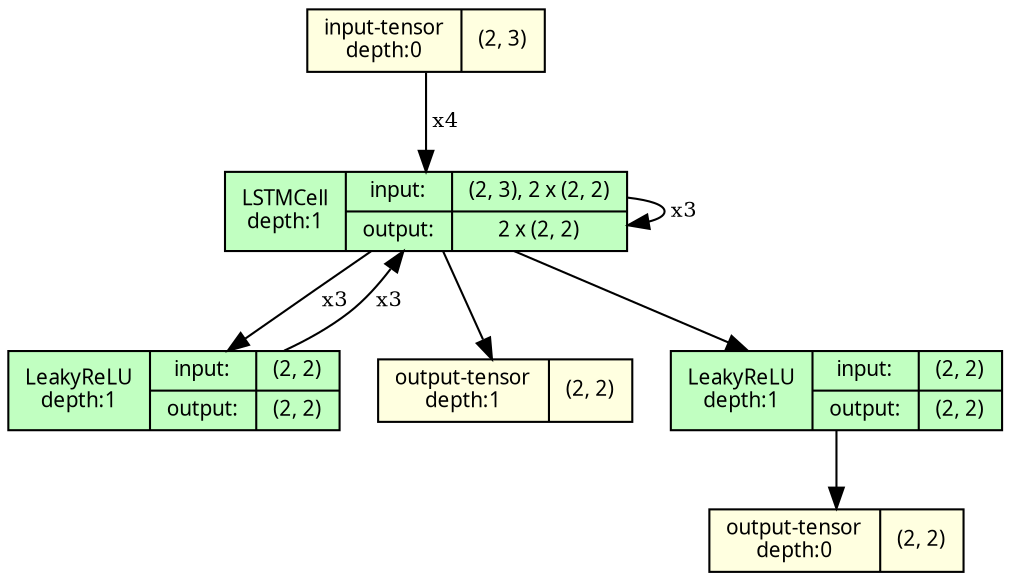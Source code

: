 strict digraph RecursiveNet {
	graph [ordering=in size="12.0,12.0"]
	node [align=left fontname="Linux libertine" fontsize=10 height=0.2 ranksep=0.1 shape=record style=filled]
	edge [fontsize=10]
	0 [label="input-tensor&#92;ndepth:0|(2, 3)" fillcolor=lightyellow]
	0 [label="input-tensor&#92;ndepth:0|(2, 3)" fillcolor=lightyellow]
	1 [label="LSTMCell&#92;ndepth:1|{input:|output:}|{(2, 3), 2 x (2, 2)|2 x (2, 2)}" fillcolor=darkseagreen1]
	2 [label="LeakyReLU&#92;ndepth:1|{input:|output:}|{(2, 2)|(2, 2)}" fillcolor=darkseagreen1]
	1 [label="LSTMCell&#92;ndepth:1|{input:|output:}|{(2, 3), 2 x (2, 2)|2 x (2, 2)}" fillcolor=darkseagreen1]
	2 [label="LeakyReLU&#92;ndepth:1|{input:|output:}|{(2, 2)|(2, 2)}" fillcolor=darkseagreen1]
	1 [label="LSTMCell&#92;ndepth:1|{input:|output:}|{(2, 3), 2 x (2, 2)|2 x (2, 2)}" fillcolor=darkseagreen1]
	2 [label="LeakyReLU&#92;ndepth:1|{input:|output:}|{(2, 2)|(2, 2)}" fillcolor=darkseagreen1]
	1 [label="LSTMCell&#92;ndepth:1|{input:|output:}|{(2, 3), 2 x (2, 2)|2 x (2, 2)}" fillcolor=darkseagreen1]
	3 [label="output-tensor&#92;ndepth:1|(2, 2)" fillcolor=lightyellow]
	4 [label="LeakyReLU&#92;ndepth:1|{input:|output:}|{(2, 2)|(2, 2)}" fillcolor=darkseagreen1]
	5 [label="output-tensor&#92;ndepth:0|(2, 2)" fillcolor=lightyellow]
	0 -> 1
	0 -> 1 [label=" x2"]
	0 -> 1 [label=" x3"]
	0 -> 1 [label=" x4"]
	1 -> 2
	1 -> 1
	2 -> 1
	1 -> 2 [label=" x2"]
	1 -> 1 [label=" x2"]
	2 -> 1 [label=" x2"]
	1 -> 2 [label=" x3"]
	1 -> 1 [label=" x3"]
	2 -> 1 [label=" x3"]
	1 -> 4
	1 -> 3
	4 -> 5
}
strict digraph RecursiveNet {
	graph [ordering=in size="12.0,12.0"]
	node [align=left fontname="Linux libertine" fontsize=10 height=0.2 ranksep=0.1 shape=record style=filled]
	edge [fontsize=10]
	0 [label="input-tensor&#92;ndepth:0|(2, 3)" fillcolor=lightyellow]
	0 [label="input-tensor&#92;ndepth:0|(2, 3)" fillcolor=lightyellow]
	1 [label="LSTMCell&#92;ndepth:1|{input:|output:}|{(2, 3), 2 x (2, 2)|2 x (2, 2)}" fillcolor=darkseagreen1]
	2 [label="LeakyReLU&#92;ndepth:1|{input:|output:}|{(2, 2)|(2, 2)}" fillcolor=darkseagreen1]
	3 [label="LSTMCell&#92;ndepth:1|{input:|output:}|{(2, 3), 2 x (2, 2)|2 x (2, 2)}" fillcolor=darkseagreen1]
	4 [label="LeakyReLU&#92;ndepth:1|{input:|output:}|{(2, 2)|(2, 2)}" fillcolor=darkseagreen1]
	5 [label="LSTMCell&#92;ndepth:1|{input:|output:}|{(2, 3), 2 x (2, 2)|2 x (2, 2)}" fillcolor=darkseagreen1]
	6 [label="LeakyReLU&#92;ndepth:1|{input:|output:}|{(2, 2)|(2, 2)}" fillcolor=darkseagreen1]
	7 [label="LSTMCell&#92;ndepth:1|{input:|output:}|{(2, 3), 2 x (2, 2)|2 x (2, 2)}" fillcolor=darkseagreen1]
	8 [label="output-tensor&#92;ndepth:1|(2, 2)" fillcolor=lightyellow]
	9 [label="LeakyReLU&#92;ndepth:1|{input:|output:}|{(2, 2)|(2, 2)}" fillcolor=darkseagreen1]
	10 [label="output-tensor&#92;ndepth:0|(2, 2)" fillcolor=lightyellow]
	0 -> 1
	0 -> 3
	0 -> 5
	0 -> 7
	1 -> 2
	1 -> 3
	2 -> 3
	3 -> 4
	3 -> 5
	4 -> 5
	5 -> 6
	5 -> 7
	6 -> 7
	7 -> 9
	7 -> 8
	9 -> 10
}

